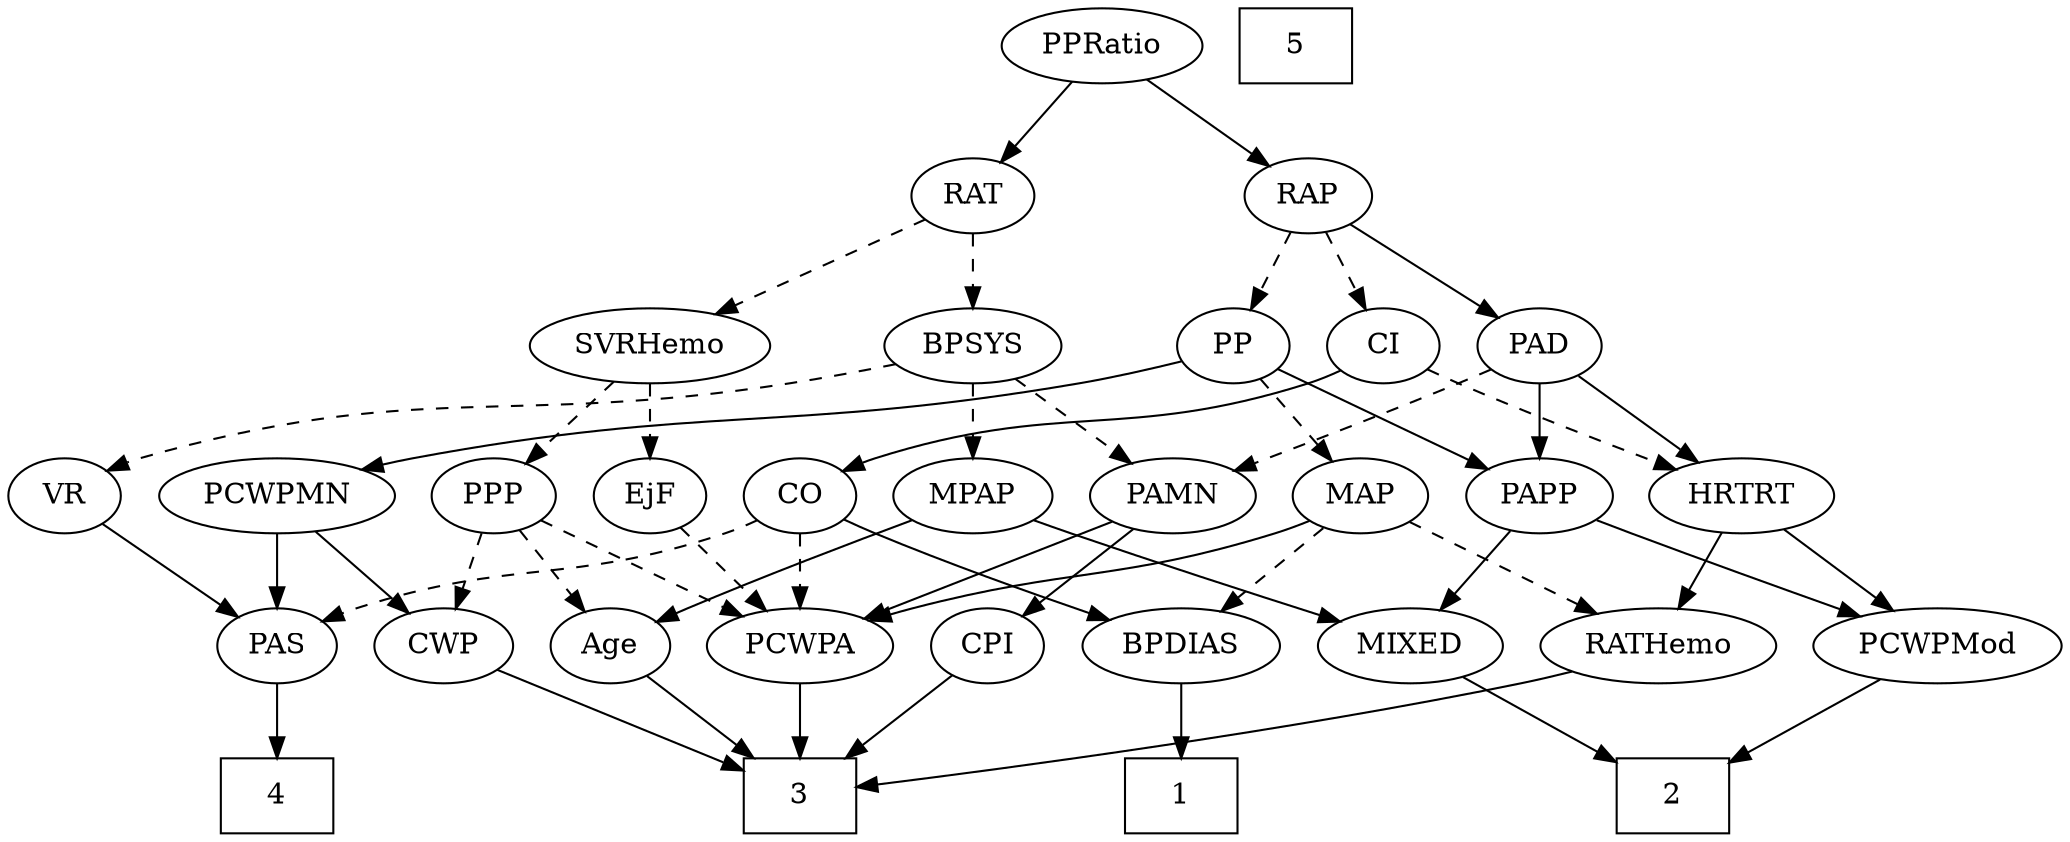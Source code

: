 strict digraph {
	graph [bb="0,0,915,396"];
	node [label="\N"];
	1	[height=0.5,
		pos="380,18",
		shape=box,
		width=0.75];
	2	[height=0.5,
		pos="107,18",
		shape=box,
		width=0.75];
	3	[height=0.5,
		pos="554,18",
		shape=box,
		width=0.75];
	4	[height=0.5,
		pos="793,18",
		shape=box,
		width=0.75];
	5	[height=0.5,
		pos="465,378",
		shape=box,
		width=0.75];
	RAP	[height=0.5,
		pos="322,306",
		width=0.77632];
	PAD	[height=0.5,
		pos="212,234",
		width=0.79437];
	RAP -> PAD	[pos="e,231.31,247.29 302.83,292.81 285.43,281.73 259.55,265.26 239.86,252.73",
		style=solid];
	CI	[height=0.5,
		pos="286,234",
		width=0.75];
	RAP -> CI	[pos="e,294.3,251.15 313.65,288.76 309.28,280.28 303.85,269.71 298.95,260.2",
		style=dashed];
	PP	[height=0.5,
		pos="358,234",
		width=0.75];
	RAP -> PP	[pos="e,349.69,251.15 330.34,288.76 334.71,280.28 340.14,269.71 345.04,260.2",
		style=dashed];
	PAS	[height=0.5,
		pos="793,90",
		width=0.75];
	PAS -> 4	[pos="e,793,36.104 793,71.697 793,63.983 793,54.712 793,46.112",
		style=solid];
	PAMN	[height=0.5,
		pos="385,162",
		width=1.011];
	PAD -> PAMN	[pos="e,356.92,173.59 234.42,222.76 239.52,220.49 244.93,218.13 250,216 282.67,202.29 320.21,187.64 347.4,177.22",
		style=dashed];
	HRTRT	[height=0.5,
		pos="212,162",
		width=1.1013];
	PAD -> HRTRT	[pos="e,212,180.1 212,215.7 212,207.98 212,198.71 212,190.11",
		style=solid];
	PAPP	[height=0.5,
		pos="123,162",
		width=0.88464];
	PAD -> PAPP	[pos="e,141.02,177.18 194.84,219.5 181.91,209.34 163.97,195.23 149.25,183.65",
		style=solid];
	PCWPA	[height=0.5,
		pos="554,90",
		width=1.1555];
	PAMN -> PCWPA	[pos="e,524.93,103.04 412.15,149.75 440.14,138.16 484.02,119.98 515.56,106.92",
		style=solid];
	CPI	[height=0.5,
		pos="467,90",
		width=0.75];
	PAMN -> CPI	[pos="e,451.02,104.64 402.39,146.15 414.3,135.98 430.25,122.37 443.32,111.21",
		style=solid];
	CWP	[height=0.5,
		pos="717,90",
		width=0.84854];
	CWP -> 3	[pos="e,581.14,30.656 692.94,78.671 665.9,67.056 621.68,48.067 590.4,34.633",
		style=solid];
	PCWPMod	[height=0.5,
		pos="51.995,90",
		width=1.4443];
	PCWPMod -> 2	[pos="e,93.287,36.447 65.03,72.411 71.614,64.031 79.745,53.682 87.092,44.332",
		style=solid];
	PCWPA -> 3	[pos="e,554,36.104 554,71.697 554,63.983 554,54.712 554,46.112",
		style=solid];
	PCWPMN	[height=0.5,
		pos="793,162",
		width=1.3902];
	PCWPMN -> PAS	[pos="e,793,108.1 793,143.7 793,135.98 793,126.71 793,118.11",
		style=solid];
	PCWPMN -> CWP	[pos="e,732.72,105.48 775.37,144.76 764.89,135.12 751.49,122.77 740.16,112.34",
		style=solid];
	CO	[height=0.5,
		pos="554,162",
		width=0.75];
	CO -> PAS	[pos="e,772.39,101.72 574.6,150.28 579.55,147.98 584.89,145.73 590,144 661.91,119.63 685.09,132.37 757,108 758.91,107.35 760.86,106.63 \
762.8,105.86",
		style=dashed];
	CO -> PCWPA	[pos="e,554,108.1 554,143.7 554,135.98 554,126.71 554,118.11",
		style=dashed];
	BPDIAS	[height=0.5,
		pos="380,90",
		width=1.1735];
	CO -> BPDIAS	[pos="e,411.23,102.24 532.79,150.67 527.96,148.4 522.83,146.06 518,144 485.73,130.21 448.57,116.03 420.95,105.82",
		style=solid];
	CI -> CO	[pos="e,533.43,173.83 306.56,222.17 311.52,219.88 316.86,217.65 322,216 406.3,188.86 433.69,207.14 518,180 519.92,179.38 521.87,178.68 \
523.83,177.93",
		style=solid];
	CI -> HRTRT	[pos="e,228.49,178.61 271.02,218.83 261,209.36 247.59,196.67 236.09,185.79",
		style=dashed];
	SVRHemo	[height=0.5,
		pos="626,234",
		width=1.3902];
	PPP	[height=0.5,
		pos="698,162",
		width=0.75];
	SVRHemo -> PPP	[pos="e,683.34,177.25 642.69,216.76 652.59,207.14 665.25,194.84 675.95,184.43",
		style=dashed];
	EjF	[height=0.5,
		pos="626,162",
		width=0.75];
	SVRHemo -> EjF	[pos="e,626,180.1 626,215.7 626,207.98 626,198.71 626,190.11",
		style=dashed];
	MIXED	[height=0.5,
		pos="162,90",
		width=1.1193];
	MIXED -> 2	[pos="e,120.45,36.124 149.24,72.765 142.56,64.268 134.24,53.677 126.75,44.146",
		style=solid];
	BPSYS	[height=0.5,
		pos="474,234",
		width=1.0471];
	BPSYS -> PAMN	[pos="e,403.54,177.58 455.12,218.15 442.41,208.16 425.47,194.83 411.42,183.78",
		style=dashed];
	MPAP	[height=0.5,
		pos="474,162",
		width=0.97491];
	BPSYS -> MPAP	[pos="e,474,180.1 474,215.7 474,207.98 474,198.71 474,190.11",
		style=dashed];
	VR	[height=0.5,
		pos="888,162",
		width=0.75];
	BPSYS -> VR	[pos="e,867.49,174.04 508.37,226.25 525.88,222.93 547.53,219.01 567,216 693.17,196.51 729.42,215.7 852,180 853.94,179.43 855.9,178.78 \
857.87,178.05",
		style=dashed];
	BPDIAS -> 1	[pos="e,380,36.104 380,71.697 380,63.983 380,54.712 380,46.112",
		style=solid];
	HRTRT -> PCWPMod	[pos="e,82.966,104.55 184.49,148.97 159.12,137.87 121.15,121.26 92.35,108.66",
		style=solid];
	RATHemo	[height=0.5,
		pos="270,90",
		width=1.3721];
	HRTRT -> RATHemo	[pos="e,256.21,107.63 225.45,144.76 232.66,136.06 241.7,125.15 249.75,115.43",
		style=solid];
	RATHemo -> 3	[pos="e,526.87,24.936 307.06,78.02 314.31,75.955 321.88,73.862 329,72 394.91,54.752 472.36,37.071 517.05,27.117",
		style=solid];
	MAP	[height=0.5,
		pos="300,162",
		width=0.84854];
	MAP -> PCWPA	[pos="e,522.87,101.95 323.41,150.2 328.79,147.96 334.53,145.75 340,144 410.66,121.39 431.48,127.76 503,108 506.34,107.08 509.78,106.06 \
513.23,105.01",
		style=solid];
	MAP -> BPDIAS	[pos="e,362.33,106.46 316.57,146.5 327.53,136.9 342.12,124.14 354.54,113.27",
		style=dashed];
	MAP -> RATHemo	[pos="e,277.26,107.96 292.89,144.41 289.42,136.34 285.18,126.43 281.29,117.35",
		style=dashed];
	MPAP -> MIXED	[pos="e,192.16,102.15 447.76,149.86 441.99,147.69 435.84,145.59 430,144 335.25,118.17 307.25,131.89 212,108 208.65,107.16 205.2,106.2 \
201.76,105.17",
		style=solid];
	Age	[height=0.5,
		pos="641,90",
		width=0.75];
	MPAP -> Age	[pos="e,619.77,101.27 501.28,150.48 527.91,140.1 569.49,123.55 605,108 606.8,107.21 608.65,106.38 610.51,105.54",
		style=solid];
	CPI -> 3	[pos="e,532.64,36.18 483.77,75.503 495.3,66.225 510.92,53.656 524.5,42.728",
		style=solid];
	PP -> PCWPMN	[pos="e,756.72,174.46 382.42,226.19 395.55,222.73 412.06,218.7 427,216 562.18,191.52 599.32,207.11 734,180 738.17,179.16 742.48,178.17 \
746.77,177.09",
		style=solid];
	PP -> MAP	[pos="e,312.96,178.64 345.41,217.81 337.84,208.67 328.04,196.85 319.49,186.52",
		style=dashed];
	PP -> PAPP	[pos="e,146.84,173.96 337.38,222.32 332.43,220.02 327.09,217.76 322,216 253.49,192.39 231.95,202.26 163,180 160.75,179.28 158.46,178.48 \
156.17,177.63",
		style=solid];
	PPP -> CWP	[pos="e,712.31,108.28 702.59,144.05 704.71,136.26 707.27,126.82 709.65,118.08",
		style=dashed];
	PPP -> PCWPA	[pos="e,580.73,103.99 676.75,150.67 653.93,139.58 617.29,121.77 589.96,108.48",
		style=dashed];
	PPP -> Age	[pos="e,653.34,106.16 685.63,145.81 678.08,136.55 668.29,124.52 659.8,114.09",
		style=dashed];
	PAPP -> PCWPMod	[pos="e,68.359,107.13 107.59,145.81 98.269,136.62 86.193,124.72 75.678,114.35",
		style=solid];
	PAPP -> MIXED	[pos="e,152.55,107.96 132.24,144.41 136.83,136.16 142.49,126.01 147.63,116.78",
		style=solid];
	VR -> PAS	[pos="e,810.63,103.99 870.57,148.16 856.07,137.47 835.2,122.1 818.77,109.99",
		style=solid];
	RAT	[height=0.5,
		pos="474,306",
		width=0.75827];
	RAT -> SVRHemo	[pos="e,596.43,248.62 495.77,294.97 519.52,284.03 558.01,266.31 586.99,252.96",
		style=dashed];
	RAT -> BPSYS	[pos="e,474,252.1 474,287.7 474,279.98 474,270.71 474,262.11",
		style=dashed];
	PPRatio	[height=0.5,
		pos="380,378",
		width=1.1013];
	PPRatio -> RAP	[pos="e,334.58,322.19 366.54,360.76 359.01,351.68 349.5,340.19 341.2,330.18",
		style=solid];
	PPRatio -> RAT	[pos="e,456.62,319.94 399.93,362.15 414.12,351.59 433.3,337.31 448.58,325.92",
		style=solid];
	Age -> 3	[pos="e,575.35,36.18 624.22,75.503 612.69,66.225 597.07,53.656 583.49,42.728",
		style=solid];
	EjF -> PCWPA	[pos="e,570.05,106.61 611.43,146.83 601.68,137.36 588.63,124.67 577.44,113.79",
		style=dashed];
}
